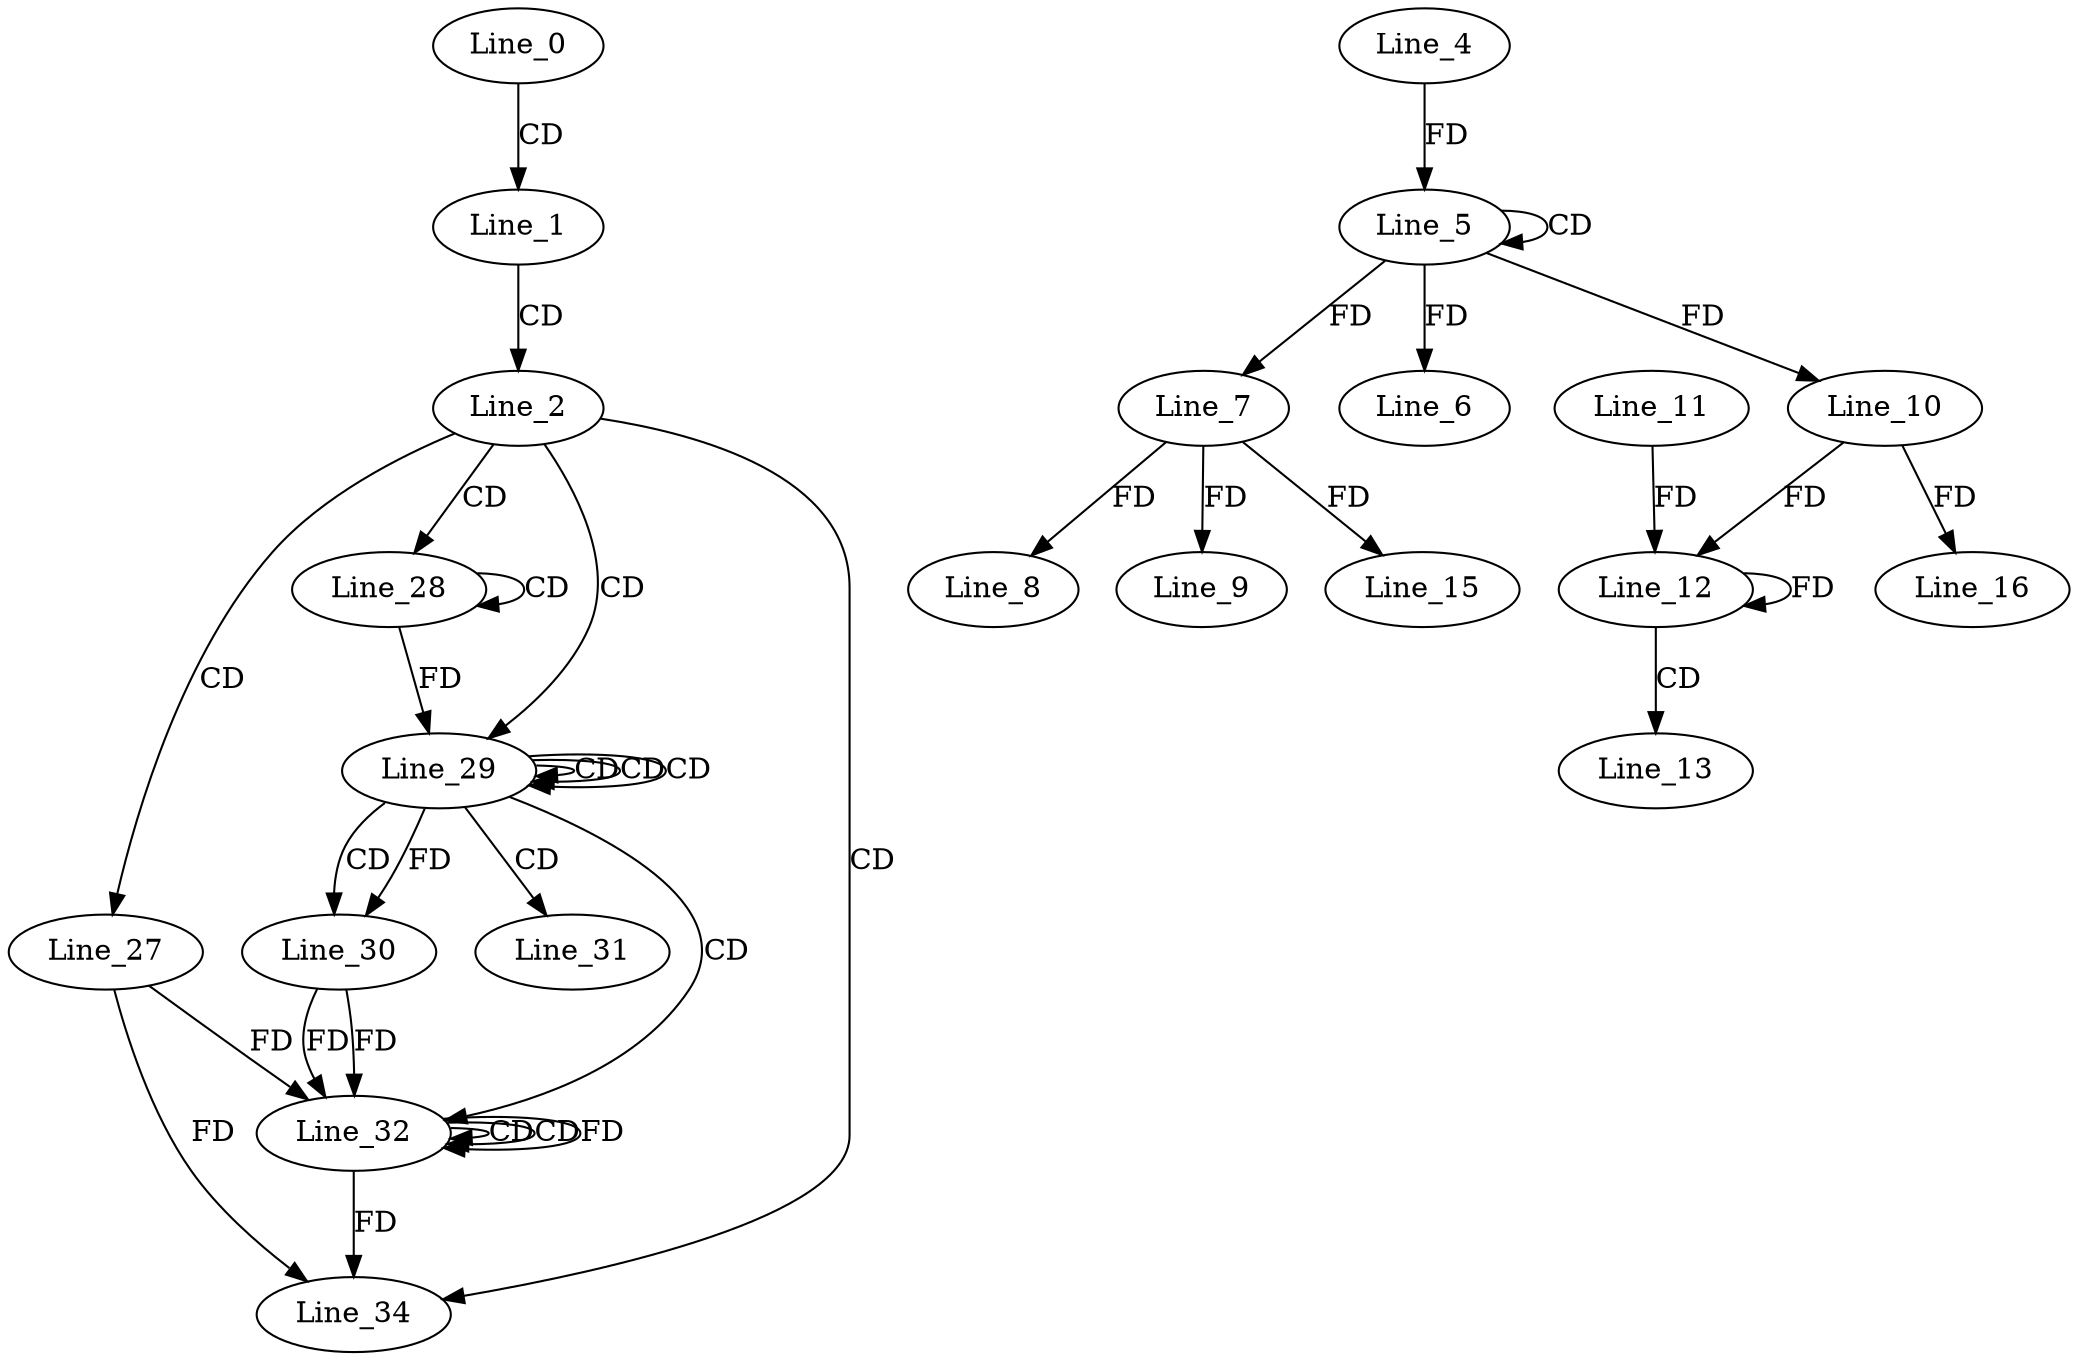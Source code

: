digraph G {
  Line_0;
  Line_1;
  Line_2;
  Line_5;
  Line_5;
  Line_4;
  Line_6;
  Line_7;
  Line_7;
  Line_8;
  Line_9;
  Line_10;
  Line_12;
  Line_11;
  Line_12;
  Line_10;
  Line_12;
  Line_13;
  Line_15;
  Line_16;
  Line_27;
  Line_28;
  Line_28;
  Line_29;
  Line_29;
  Line_29;
  Line_29;
  Line_30;
  Line_30;
  Line_31;
  Line_32;
  Line_32;
  Line_32;
  Line_34;
  Line_0 -> Line_1 [ label="CD" ];
  Line_1 -> Line_2 [ label="CD" ];
  Line_5 -> Line_5 [ label="CD" ];
  Line_4 -> Line_5 [ label="FD" ];
  Line_5 -> Line_6 [ label="FD" ];
  Line_5 -> Line_7 [ label="FD" ];
  Line_7 -> Line_8 [ label="FD" ];
  Line_7 -> Line_9 [ label="FD" ];
  Line_5 -> Line_10 [ label="FD" ];
  Line_12 -> Line_12 [ label="FD" ];
  Line_11 -> Line_12 [ label="FD" ];
  Line_10 -> Line_12 [ label="FD" ];
  Line_12 -> Line_13 [ label="CD" ];
  Line_7 -> Line_15 [ label="FD" ];
  Line_10 -> Line_16 [ label="FD" ];
  Line_2 -> Line_27 [ label="CD" ];
  Line_2 -> Line_28 [ label="CD" ];
  Line_28 -> Line_28 [ label="CD" ];
  Line_2 -> Line_29 [ label="CD" ];
  Line_29 -> Line_29 [ label="CD" ];
  Line_29 -> Line_29 [ label="CD" ];
  Line_29 -> Line_29 [ label="CD" ];
  Line_28 -> Line_29 [ label="FD" ];
  Line_29 -> Line_30 [ label="CD" ];
  Line_29 -> Line_30 [ label="FD" ];
  Line_29 -> Line_31 [ label="CD" ];
  Line_29 -> Line_32 [ label="CD" ];
  Line_30 -> Line_32 [ label="FD" ];
  Line_32 -> Line_32 [ label="CD" ];
  Line_30 -> Line_32 [ label="FD" ];
  Line_32 -> Line_32 [ label="CD" ];
  Line_32 -> Line_32 [ label="FD" ];
  Line_27 -> Line_32 [ label="FD" ];
  Line_2 -> Line_34 [ label="CD" ];
  Line_32 -> Line_34 [ label="FD" ];
  Line_27 -> Line_34 [ label="FD" ];
}
